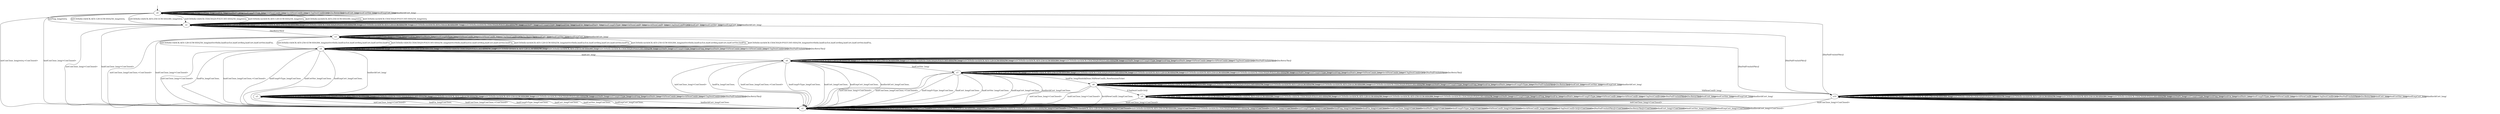 digraph "../results/msquicModels/msquic-BWRCA-BWRCA-l-0/learnedModel" {
s0 [label=s0];
s1 [label=s1];
s2 [label=s2];
s3 [label=s3];
s4 [label=s4];
s5 [label=s5];
s6 [label=s6];
s7 [label=s7];
s8 [label=s8];
s9 [label=s9];
s10 [label=s10];
s0 -> s2  [label="initPing_long/retry, "];
s0 -> s1  [label="initConClose_long/retry,<ConClosed> "];
s0 -> s2  [label="initCltHello-vldACK:AES-128-GCM-SHA256_long/retry, "];
s0 -> s2  [label="initCltHello-vldACK:AES-256-GCM-SHA384_long/retry, "];
s0 -> s2  [label="initCltHello-vldACK:CHACHA20-POLY1305-SHA256_long/retry, "];
s0 -> s2  [label="initCltHello-invldACK:AES-128-GCM-SHA256_long/retry, "];
s0 -> s2  [label="initCltHello-invldACK:AES-256-GCM-SHA384_long/retry, "];
s0 -> s2  [label="initCltHello-invldACK:CHACHA20-POLY1305-SHA256_long/retry, "];
s0 -> s0  [label="initNoFr_long/ "];
s0 -> s0  [label="initUnxpFrType_long/ "];
s0 -> s0  [label="hndPing_long/ "];
s0 -> s0  [label="hndFin_long/ "];
s0 -> s1  [label="hndConClose_long/<ConClosed> "];
s0 -> s0  [label="hndNoFr_long/ "];
s0 -> s0  [label="hndUnxpFrType_long/ "];
s0 -> s0  [label="VldNewConID_long/ "];
s0 -> s0  [label="InvldNewConID_long/ "];
s0 -> s0  [label="[ChgDestConID-Ori]/ "];
s0 -> s10  [label="[RmPadFrmInitPkts]/ "];
s0 -> s0  [label="[IncRetryTkn]/ "];
s0 -> s0  [label="hndCert_long/ "];
s0 -> s0  [label="hndCertVer_long/ "];
s0 -> s0  [label="hndEmpCert_long/ "];
s0 -> s0  [label="hndInvldCert_long/ "];
s1 -> s1  [label="initPing_long/<ConClosed> "];
s1 -> s1  [label="initConClose_long/<ConClosed> "];
s1 -> s1  [label="initCltHello-vldACK:AES-128-GCM-SHA256_long/<ConClosed> "];
s1 -> s1  [label="initCltHello-vldACK:AES-256-GCM-SHA384_long/<ConClosed> "];
s1 -> s1  [label="initCltHello-vldACK:CHACHA20-POLY1305-SHA256_long/<ConClosed> "];
s1 -> s1  [label="initCltHello-invldACK:AES-128-GCM-SHA256_long/<ConClosed> "];
s1 -> s1  [label="initCltHello-invldACK:AES-256-GCM-SHA384_long/<ConClosed> "];
s1 -> s1  [label="initCltHello-invldACK:CHACHA20-POLY1305-SHA256_long/<ConClosed> "];
s1 -> s1  [label="initNoFr_long/<ConClosed> "];
s1 -> s1  [label="initUnxpFrType_long/<ConClosed> "];
s1 -> s1  [label="hndPing_long/<ConClosed> "];
s1 -> s1  [label="hndFin_long/<ConClosed> "];
s1 -> s1  [label="hndConClose_long/<ConClosed> "];
s1 -> s1  [label="hndNoFr_long/<ConClosed> "];
s1 -> s1  [label="hndUnxpFrType_long/<ConClosed> "];
s1 -> s1  [label="VldNewConID_long/<ConClosed> "];
s1 -> s1  [label="InvldNewConID_long/<ConClosed> "];
s1 -> s1  [label="[ChgDestConID-Ori]/<ConClosed> "];
s1 -> s1  [label="[RmPadFrmInitPkts]/<ConClosed> "];
s1 -> s1  [label="[IncRetryTkn]/<ConClosed> "];
s1 -> s1  [label="hndCert_long/<ConClosed> "];
s1 -> s1  [label="hndCertVer_long/<ConClosed> "];
s1 -> s1  [label="hndEmpCert_long/<ConClosed> "];
s1 -> s1  [label="hndInvldCert_long/<ConClosed> "];
s2 -> s2  [label="initPing_long/ "];
s2 -> s1  [label="initConClose_long/<ConClosed> "];
s2 -> s2  [label="initCltHello-vldACK:AES-128-GCM-SHA256_long/ "];
s2 -> s2  [label="initCltHello-vldACK:AES-256-GCM-SHA384_long/ "];
s2 -> s2  [label="initCltHello-vldACK:CHACHA20-POLY1305-SHA256_long/ "];
s2 -> s2  [label="initCltHello-invldACK:AES-128-GCM-SHA256_long/ "];
s2 -> s2  [label="initCltHello-invldACK:AES-256-GCM-SHA384_long/ "];
s2 -> s2  [label="initCltHello-invldACK:CHACHA20-POLY1305-SHA256_long/ "];
s2 -> s2  [label="initNoFr_long/ "];
s2 -> s2  [label="initUnxpFrType_long/ "];
s2 -> s2  [label="hndPing_long/ "];
s2 -> s2  [label="hndFin_long/ "];
s2 -> s1  [label="hndConClose_long/<ConClosed> "];
s2 -> s2  [label="hndNoFr_long/ "];
s2 -> s2  [label="hndUnxpFrType_long/ "];
s2 -> s2  [label="VldNewConID_long/ "];
s2 -> s2  [label="InvldNewConID_long/ "];
s2 -> s2  [label="[ChgDestConID-Ori]/ "];
s2 -> s10  [label="[RmPadFrmInitPkts]/ "];
s2 -> s3  [label="[IncRetryTkn]/ "];
s2 -> s2  [label="hndCert_long/ "];
s2 -> s2  [label="hndCertVer_long/ "];
s2 -> s2  [label="hndEmpCert_long/ "];
s2 -> s2  [label="hndInvldCert_long/ "];
s3 -> s3  [label="initPing_long/ "];
s3 -> s1  [label="initConClose_long/ConClose,<ConClosed> "];
s3 -> s4  [label="initCltHello-vldACK:AES-128-GCM-SHA256_long/initSvrHello,hndEncExt,hndCertReq,hndCert,hndCertVer,hndFin, "];
s3 -> s4  [label="initCltHello-vldACK:AES-256-GCM-SHA384_long/initSvrHello,hndEncExt,hndCertReq,hndCert,hndCertVer,hndFin, "];
s3 -> s4  [label="initCltHello-vldACK:CHACHA20-POLY1305-SHA256_long/initSvrHello,hndEncExt,hndCertReq,hndCert,hndCertVer,hndFin, "];
s3 -> s4  [label="initCltHello-invldACK:AES-128-GCM-SHA256_long/initSvrHello,hndEncExt,hndCertReq,hndCert,hndCertVer,hndFin, "];
s3 -> s4  [label="initCltHello-invldACK:AES-256-GCM-SHA384_long/initSvrHello,hndEncExt,hndCertReq,hndCert,hndCertVer,hndFin, "];
s3 -> s4  [label="initCltHello-invldACK:CHACHA20-POLY1305-SHA256_long/initSvrHello,hndEncExt,hndCertReq,hndCert,hndCertVer,hndFin, "];
s3 -> s3  [label="initNoFr_long/ "];
s3 -> s3  [label="initUnxpFrType_long/ "];
s3 -> s3  [label="hndPing_long/ "];
s3 -> s3  [label="hndFin_long/ "];
s3 -> s1  [label="hndConClose_long/<ConClosed> "];
s3 -> s3  [label="hndNoFr_long/ "];
s3 -> s3  [label="hndUnxpFrType_long/ "];
s3 -> s3  [label="VldNewConID_long/ "];
s3 -> s3  [label="InvldNewConID_long/ "];
s3 -> s3  [label="[ChgDestConID-Ori]/ "];
s3 -> s10  [label="[RmPadFrmInitPkts]/ "];
s3 -> s3  [label="[IncRetryTkn]/ "];
s3 -> s3  [label="hndCert_long/ "];
s3 -> s3  [label="hndCertVer_long/ "];
s3 -> s3  [label="hndEmpCert_long/ "];
s3 -> s3  [label="hndInvldCert_long/ "];
s4 -> s4  [label="initPing_long/ "];
s4 -> s1  [label="initConClose_long/<ConClosed> "];
s4 -> s4  [label="initCltHello-vldACK:AES-128-GCM-SHA256_long/ "];
s4 -> s4  [label="initCltHello-vldACK:AES-256-GCM-SHA384_long/ "];
s4 -> s4  [label="initCltHello-vldACK:CHACHA20-POLY1305-SHA256_long/ "];
s4 -> s4  [label="initCltHello-invldACK:AES-128-GCM-SHA256_long/ "];
s4 -> s4  [label="initCltHello-invldACK:AES-256-GCM-SHA384_long/ "];
s4 -> s4  [label="initCltHello-invldACK:CHACHA20-POLY1305-SHA256_long/ "];
s4 -> s4  [label="initNoFr_long/ "];
s4 -> s4  [label="initUnxpFrType_long/ "];
s4 -> s4  [label="hndPing_long/ "];
s4 -> s1  [label="hndFin_long/ConClose, "];
s4 -> s1  [label="hndConClose_long/ConClose,<ConClosed> "];
s4 -> s4  [label="hndNoFr_long/ "];
s4 -> s1  [label="hndUnxpFrType_long/ConClose, "];
s4 -> s4  [label="VldNewConID_long/ "];
s4 -> s4  [label="InvldNewConID_long/ "];
s4 -> s4  [label="[ChgDestConID-Ori]/ "];
s4 -> s4  [label="[RmPadFrmInitPkts]/ "];
s4 -> s4  [label="[IncRetryTkn]/ "];
s4 -> s6  [label="hndCert_long/ "];
s4 -> s1  [label="hndCertVer_long/ConClose, "];
s4 -> s1  [label="hndEmpCert_long/ConClose, "];
s4 -> s5  [label="hndInvldCert_long/ "];
s5 -> s5  [label="initPing_long/ "];
s5 -> s1  [label="initConClose_long/<ConClosed> "];
s5 -> s5  [label="initCltHello-vldACK:AES-128-GCM-SHA256_long/ "];
s5 -> s5  [label="initCltHello-vldACK:AES-256-GCM-SHA384_long/ "];
s5 -> s5  [label="initCltHello-vldACK:CHACHA20-POLY1305-SHA256_long/ "];
s5 -> s5  [label="initCltHello-invldACK:AES-128-GCM-SHA256_long/ "];
s5 -> s5  [label="initCltHello-invldACK:AES-256-GCM-SHA384_long/ "];
s5 -> s5  [label="initCltHello-invldACK:CHACHA20-POLY1305-SHA256_long/ "];
s5 -> s5  [label="initNoFr_long/ "];
s5 -> s5  [label="initUnxpFrType_long/ "];
s5 -> s5  [label="hndPing_long/ "];
s5 -> s1  [label="hndFin_long/ConClose, "];
s5 -> s1  [label="hndConClose_long/ConClose,<ConClosed> "];
s5 -> s5  [label="hndNoFr_long/ "];
s5 -> s1  [label="hndUnxpFrType_long/ConClose, "];
s5 -> s5  [label="VldNewConID_long/ "];
s5 -> s5  [label="InvldNewConID_long/ "];
s5 -> s5  [label="[ChgDestConID-Ori]/ "];
s5 -> s5  [label="[RmPadFrmInitPkts]/ "];
s5 -> s5  [label="[IncRetryTkn]/ "];
s5 -> s1  [label="hndCert_long/ConClose, "];
s5 -> s1  [label="hndCertVer_long/ConClose, "];
s5 -> s1  [label="hndEmpCert_long/ConClose, "];
s5 -> s1  [label="hndInvldCert_long/ConClose, "];
s6 -> s6  [label="initPing_long/ "];
s6 -> s1  [label="initConClose_long/<ConClosed> "];
s6 -> s6  [label="initCltHello-vldACK:AES-128-GCM-SHA256_long/ "];
s6 -> s6  [label="initCltHello-vldACK:AES-256-GCM-SHA384_long/ "];
s6 -> s6  [label="initCltHello-vldACK:CHACHA20-POLY1305-SHA256_long/ "];
s6 -> s6  [label="initCltHello-invldACK:AES-128-GCM-SHA256_long/ "];
s6 -> s6  [label="initCltHello-invldACK:AES-256-GCM-SHA384_long/ "];
s6 -> s6  [label="initCltHello-invldACK:CHACHA20-POLY1305-SHA256_long/ "];
s6 -> s6  [label="initNoFr_long/ "];
s6 -> s6  [label="initUnxpFrType_long/ "];
s6 -> s6  [label="hndPing_long/ "];
s6 -> s1  [label="hndFin_long/ConClose, "];
s6 -> s1  [label="hndConClose_long/ConClose,<ConClosed> "];
s6 -> s6  [label="hndNoFr_long/ "];
s6 -> s1  [label="hndUnxpFrType_long/ConClose, "];
s6 -> s6  [label="VldNewConID_long/ "];
s6 -> s6  [label="InvldNewConID_long/ "];
s6 -> s6  [label="[ChgDestConID-Ori]/ "];
s6 -> s6  [label="[RmPadFrmInitPkts]/ "];
s6 -> s6  [label="[IncRetryTkn]/ "];
s6 -> s1  [label="hndCert_long/ConClose, "];
s6 -> s7  [label="hndCertVer_long/ "];
s6 -> s1  [label="hndEmpCert_long/ConClose, "];
s6 -> s1  [label="hndInvldCert_long/ConClose, "];
s7 -> s7  [label="initPing_long/ "];
s7 -> s1  [label="initConClose_long/<ConClosed> "];
s7 -> s7  [label="initCltHello-vldACK:AES-128-GCM-SHA256_long/ "];
s7 -> s7  [label="initCltHello-vldACK:AES-256-GCM-SHA384_long/ "];
s7 -> s7  [label="initCltHello-vldACK:CHACHA20-POLY1305-SHA256_long/ "];
s7 -> s7  [label="initCltHello-invldACK:AES-128-GCM-SHA256_long/ "];
s7 -> s7  [label="initCltHello-invldACK:AES-256-GCM-SHA384_long/ "];
s7 -> s7  [label="initCltHello-invldACK:CHACHA20-POLY1305-SHA256_long/ "];
s7 -> s7  [label="initNoFr_long/ "];
s7 -> s7  [label="initUnxpFrType_long/ "];
s7 -> s7  [label="hndPing_long/ "];
s7 -> s8  [label="hndFin_long/HndshkDone,VldNewConID,,NewSessionTicket "];
s7 -> s1  [label="hndConClose_long/ConClose,<ConClosed> "];
s7 -> s7  [label="hndNoFr_long/ "];
s7 -> s1  [label="hndUnxpFrType_long/ConClose, "];
s7 -> s7  [label="VldNewConID_long/ "];
s7 -> s7  [label="InvldNewConID_long/ "];
s7 -> s7  [label="[ChgDestConID-Ori]/ "];
s7 -> s7  [label="[RmPadFrmInitPkts]/ "];
s7 -> s7  [label="[IncRetryTkn]/ "];
s7 -> s1  [label="hndCert_long/ConClose, "];
s7 -> s1  [label="hndCertVer_long/ConClose, "];
s7 -> s1  [label="hndEmpCert_long/ConClose, "];
s7 -> s1  [label="hndInvldCert_long/ConClose, "];
s8 -> s8  [label="initPing_long/ "];
s8 -> s1  [label="initConClose_long/<ConClosed> "];
s8 -> s8  [label="initCltHello-vldACK:AES-128-GCM-SHA256_long/ "];
s8 -> s8  [label="initCltHello-vldACK:AES-256-GCM-SHA384_long/ "];
s8 -> s8  [label="initCltHello-vldACK:CHACHA20-POLY1305-SHA256_long/ "];
s8 -> s8  [label="initCltHello-invldACK:AES-128-GCM-SHA256_long/ "];
s8 -> s8  [label="initCltHello-invldACK:AES-256-GCM-SHA384_long/ "];
s8 -> s8  [label="initCltHello-invldACK:CHACHA20-POLY1305-SHA256_long/ "];
s8 -> s8  [label="initNoFr_long/ "];
s8 -> s8  [label="initUnxpFrType_long/ "];
s8 -> s8  [label="hndPing_long/ "];
s8 -> s8  [label="hndFin_long/ "];
s8 -> s1  [label="hndConClose_long/<ConClosed> "];
s8 -> s8  [label="hndNoFr_long/ "];
s8 -> s8  [label="hndUnxpFrType_long/ "];
s8 -> s10  [label="VldNewConID_long/ "];
s8 -> s1  [label="InvldNewConID_long/ConClose, "];
s8 -> s9  [label="[ChgDestConID-Ori]/ "];
s8 -> s8  [label="[RmPadFrmInitPkts]/ "];
s8 -> s8  [label="[IncRetryTkn]/ "];
s8 -> s8  [label="hndCert_long/ "];
s8 -> s8  [label="hndCertVer_long/ "];
s8 -> s8  [label="hndEmpCert_long/ "];
s8 -> s8  [label="hndInvldCert_long/ "];
s9 -> s9  [label="initPing_long/ "];
s9 -> s9  [label="initConClose_long/ "];
s9 -> s9  [label="initCltHello-vldACK:AES-128-GCM-SHA256_long/ "];
s9 -> s9  [label="initCltHello-vldACK:AES-256-GCM-SHA384_long/ "];
s9 -> s9  [label="initCltHello-vldACK:CHACHA20-POLY1305-SHA256_long/ "];
s9 -> s9  [label="initCltHello-invldACK:AES-128-GCM-SHA256_long/ "];
s9 -> s9  [label="initCltHello-invldACK:AES-256-GCM-SHA384_long/ "];
s9 -> s9  [label="initCltHello-invldACK:CHACHA20-POLY1305-SHA256_long/ "];
s9 -> s9  [label="initNoFr_long/ "];
s9 -> s9  [label="initUnxpFrType_long/ "];
s9 -> s9  [label="hndPing_long/ "];
s9 -> s9  [label="hndFin_long/ "];
s9 -> s1  [label="hndConClose_long/<ConClosed> "];
s9 -> s9  [label="hndNoFr_long/ "];
s9 -> s9  [label="hndUnxpFrType_long/ "];
s9 -> s9  [label="VldNewConID_long/ "];
s9 -> s9  [label="InvldNewConID_long/ "];
s9 -> s9  [label="[ChgDestConID-Ori]/ "];
s9 -> s9  [label="[RmPadFrmInitPkts]/ "];
s9 -> s9  [label="[IncRetryTkn]/ "];
s9 -> s9  [label="hndCert_long/ "];
s9 -> s9  [label="hndCertVer_long/ "];
s9 -> s9  [label="hndEmpCert_long/ "];
s9 -> s9  [label="hndInvldCert_long/ "];
s10 -> s10  [label="initPing_long/ "];
s10 -> s1  [label="initConClose_long/<ConClosed> "];
s10 -> s10  [label="initCltHello-vldACK:AES-128-GCM-SHA256_long/ "];
s10 -> s10  [label="initCltHello-vldACK:AES-256-GCM-SHA384_long/ "];
s10 -> s10  [label="initCltHello-vldACK:CHACHA20-POLY1305-SHA256_long/ "];
s10 -> s10  [label="initCltHello-invldACK:AES-128-GCM-SHA256_long/ "];
s10 -> s10  [label="initCltHello-invldACK:AES-256-GCM-SHA384_long/ "];
s10 -> s10  [label="initCltHello-invldACK:CHACHA20-POLY1305-SHA256_long/ "];
s10 -> s10  [label="initNoFr_long/ "];
s10 -> s10  [label="initUnxpFrType_long/ "];
s10 -> s10  [label="hndPing_long/ "];
s10 -> s10  [label="hndFin_long/ "];
s10 -> s1  [label="hndConClose_long/<ConClosed> "];
s10 -> s10  [label="hndNoFr_long/ "];
s10 -> s10  [label="hndUnxpFrType_long/ "];
s10 -> s10  [label="VldNewConID_long/ "];
s10 -> s10  [label="InvldNewConID_long/ "];
s10 -> s10  [label="[ChgDestConID-Ori]/ "];
s10 -> s10  [label="[RmPadFrmInitPkts]/ "];
s10 -> s10  [label="[IncRetryTkn]/ "];
s10 -> s10  [label="hndCert_long/ "];
s10 -> s10  [label="hndCertVer_long/ "];
s10 -> s10  [label="hndEmpCert_long/ "];
s10 -> s10  [label="hndInvldCert_long/ "];
__start0 [label="", shape=none];
__start0 -> s0  [label=""];
}
